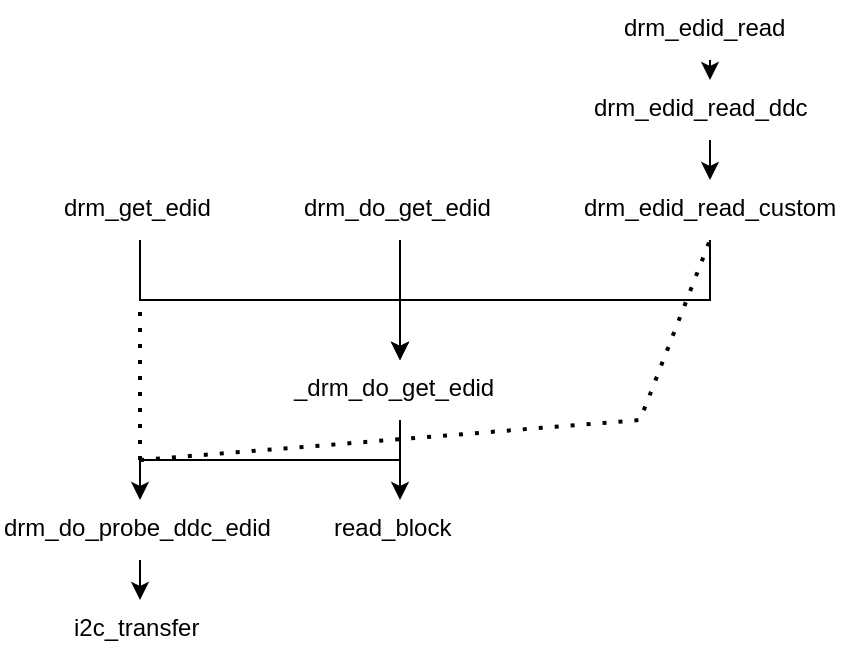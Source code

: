 <mxfile version="24.7.17">
  <diagram name="Page-1" id="rMJYnQQxPuvbbzcktf9t">
    <mxGraphModel dx="1064" dy="538" grid="1" gridSize="10" guides="1" tooltips="1" connect="1" arrows="1" fold="1" page="1" pageScale="1" pageWidth="827" pageHeight="1169" math="0" shadow="0">
      <root>
        <mxCell id="0" />
        <mxCell id="1" parent="0" />
        <mxCell id="DWIReKCvQgX21M10_pHc-6" style="edgeStyle=orthogonalEdgeStyle;rounded=0;orthogonalLoop=1;jettySize=auto;html=1;exitX=0.5;exitY=1;exitDx=0;exitDy=0;entryX=0.5;entryY=0;entryDx=0;entryDy=0;" edge="1" parent="1" source="DWIReKCvQgX21M10_pHc-1" target="DWIReKCvQgX21M10_pHc-4">
          <mxGeometry relative="1" as="geometry" />
        </mxCell>
        <mxCell id="DWIReKCvQgX21M10_pHc-1" value="drm_do_get_edid" style="text;whiteSpace=wrap;html=1;" vertex="1" parent="1">
          <mxGeometry x="420" y="140" width="100" height="30" as="geometry" />
        </mxCell>
        <mxCell id="DWIReKCvQgX21M10_pHc-5" style="edgeStyle=orthogonalEdgeStyle;rounded=0;orthogonalLoop=1;jettySize=auto;html=1;exitX=0.5;exitY=1;exitDx=0;exitDy=0;entryX=0.5;entryY=0;entryDx=0;entryDy=0;" edge="1" parent="1" source="DWIReKCvQgX21M10_pHc-2" target="DWIReKCvQgX21M10_pHc-4">
          <mxGeometry relative="1" as="geometry" />
        </mxCell>
        <mxCell id="DWIReKCvQgX21M10_pHc-2" value="drm_get_edid" style="text;whiteSpace=wrap;html=1;" vertex="1" parent="1">
          <mxGeometry x="300" y="140" width="80" height="30" as="geometry" />
        </mxCell>
        <mxCell id="DWIReKCvQgX21M10_pHc-10" style="edgeStyle=orthogonalEdgeStyle;rounded=0;orthogonalLoop=1;jettySize=auto;html=1;exitX=0.5;exitY=1;exitDx=0;exitDy=0;entryX=0.5;entryY=0;entryDx=0;entryDy=0;" edge="1" parent="1" source="DWIReKCvQgX21M10_pHc-3" target="DWIReKCvQgX21M10_pHc-4">
          <mxGeometry relative="1" as="geometry" />
        </mxCell>
        <mxCell id="DWIReKCvQgX21M10_pHc-3" value="drm_edid_read_custom" style="text;whiteSpace=wrap;html=1;" vertex="1" parent="1">
          <mxGeometry x="560" y="140" width="130" height="30" as="geometry" />
        </mxCell>
        <mxCell id="DWIReKCvQgX21M10_pHc-18" style="edgeStyle=orthogonalEdgeStyle;rounded=0;orthogonalLoop=1;jettySize=auto;html=1;exitX=0.5;exitY=1;exitDx=0;exitDy=0;entryX=0.5;entryY=0;entryDx=0;entryDy=0;" edge="1" parent="1" source="DWIReKCvQgX21M10_pHc-4" target="DWIReKCvQgX21M10_pHc-13">
          <mxGeometry relative="1" as="geometry" />
        </mxCell>
        <mxCell id="DWIReKCvQgX21M10_pHc-20" style="edgeStyle=orthogonalEdgeStyle;rounded=0;orthogonalLoop=1;jettySize=auto;html=1;exitX=0.5;exitY=1;exitDx=0;exitDy=0;entryX=0.5;entryY=0;entryDx=0;entryDy=0;" edge="1" parent="1" source="DWIReKCvQgX21M10_pHc-4" target="DWIReKCvQgX21M10_pHc-14">
          <mxGeometry relative="1" as="geometry" />
        </mxCell>
        <mxCell id="DWIReKCvQgX21M10_pHc-4" value="_drm_do_get_edid" style="text;whiteSpace=wrap;html=1;" vertex="1" parent="1">
          <mxGeometry x="415" y="230" width="110" height="30" as="geometry" />
        </mxCell>
        <mxCell id="DWIReKCvQgX21M10_pHc-12" style="edgeStyle=orthogonalEdgeStyle;rounded=0;orthogonalLoop=1;jettySize=auto;html=1;exitX=0.5;exitY=1;exitDx=0;exitDy=0;entryX=0.5;entryY=0;entryDx=0;entryDy=0;" edge="1" parent="1" source="DWIReKCvQgX21M10_pHc-11" target="DWIReKCvQgX21M10_pHc-3">
          <mxGeometry relative="1" as="geometry" />
        </mxCell>
        <mxCell id="DWIReKCvQgX21M10_pHc-11" value="drm_edid_read_ddc" style="text;whiteSpace=wrap;html=1;" vertex="1" parent="1">
          <mxGeometry x="565" y="90" width="120" height="30" as="geometry" />
        </mxCell>
        <mxCell id="DWIReKCvQgX21M10_pHc-23" style="edgeStyle=orthogonalEdgeStyle;rounded=0;orthogonalLoop=1;jettySize=auto;html=1;exitX=0.5;exitY=1;exitDx=0;exitDy=0;entryX=0.5;entryY=0;entryDx=0;entryDy=0;" edge="1" parent="1" source="DWIReKCvQgX21M10_pHc-13" target="DWIReKCvQgX21M10_pHc-22">
          <mxGeometry relative="1" as="geometry" />
        </mxCell>
        <mxCell id="DWIReKCvQgX21M10_pHc-13" value="drm_do_probe_ddc_edid" style="text;whiteSpace=wrap;html=1;" vertex="1" parent="1">
          <mxGeometry x="270" y="300" width="140" height="30" as="geometry" />
        </mxCell>
        <mxCell id="DWIReKCvQgX21M10_pHc-14" value="&lt;font color=&quot;#000000&quot;&gt;read_block&lt;/font&gt;" style="text;whiteSpace=wrap;html=1;fontColor=#0000FF;" vertex="1" parent="1">
          <mxGeometry x="435" y="300" width="70" height="30" as="geometry" />
        </mxCell>
        <mxCell id="DWIReKCvQgX21M10_pHc-17" style="edgeStyle=orthogonalEdgeStyle;rounded=0;orthogonalLoop=1;jettySize=auto;html=1;exitX=0.5;exitY=1;exitDx=0;exitDy=0;entryX=0.5;entryY=0;entryDx=0;entryDy=0;" edge="1" parent="1" source="DWIReKCvQgX21M10_pHc-16" target="DWIReKCvQgX21M10_pHc-11">
          <mxGeometry relative="1" as="geometry" />
        </mxCell>
        <mxCell id="DWIReKCvQgX21M10_pHc-16" value="drm_edid_read" style="text;whiteSpace=wrap;html=1;" vertex="1" parent="1">
          <mxGeometry x="580" y="50" width="90" height="30" as="geometry" />
        </mxCell>
        <mxCell id="DWIReKCvQgX21M10_pHc-19" value="" style="endArrow=none;dashed=1;html=1;dashPattern=1 3;strokeWidth=2;rounded=0;" edge="1" parent="1">
          <mxGeometry width="50" height="50" relative="1" as="geometry">
            <mxPoint x="340" y="280" as="sourcePoint" />
            <mxPoint x="340" y="200" as="targetPoint" />
          </mxGeometry>
        </mxCell>
        <mxCell id="DWIReKCvQgX21M10_pHc-21" value="" style="endArrow=none;dashed=1;html=1;dashPattern=1 3;strokeWidth=2;rounded=0;entryX=0.5;entryY=1;entryDx=0;entryDy=0;" edge="1" parent="1" target="DWIReKCvQgX21M10_pHc-3">
          <mxGeometry width="50" height="50" relative="1" as="geometry">
            <mxPoint x="340" y="280" as="sourcePoint" />
            <mxPoint x="630" y="200" as="targetPoint" />
            <Array as="points">
              <mxPoint x="590" y="260" />
            </Array>
          </mxGeometry>
        </mxCell>
        <mxCell id="DWIReKCvQgX21M10_pHc-22" value="i2c_transfer" style="text;whiteSpace=wrap;html=1;" vertex="1" parent="1">
          <mxGeometry x="305" y="350" width="70" height="30" as="geometry" />
        </mxCell>
      </root>
    </mxGraphModel>
  </diagram>
</mxfile>
